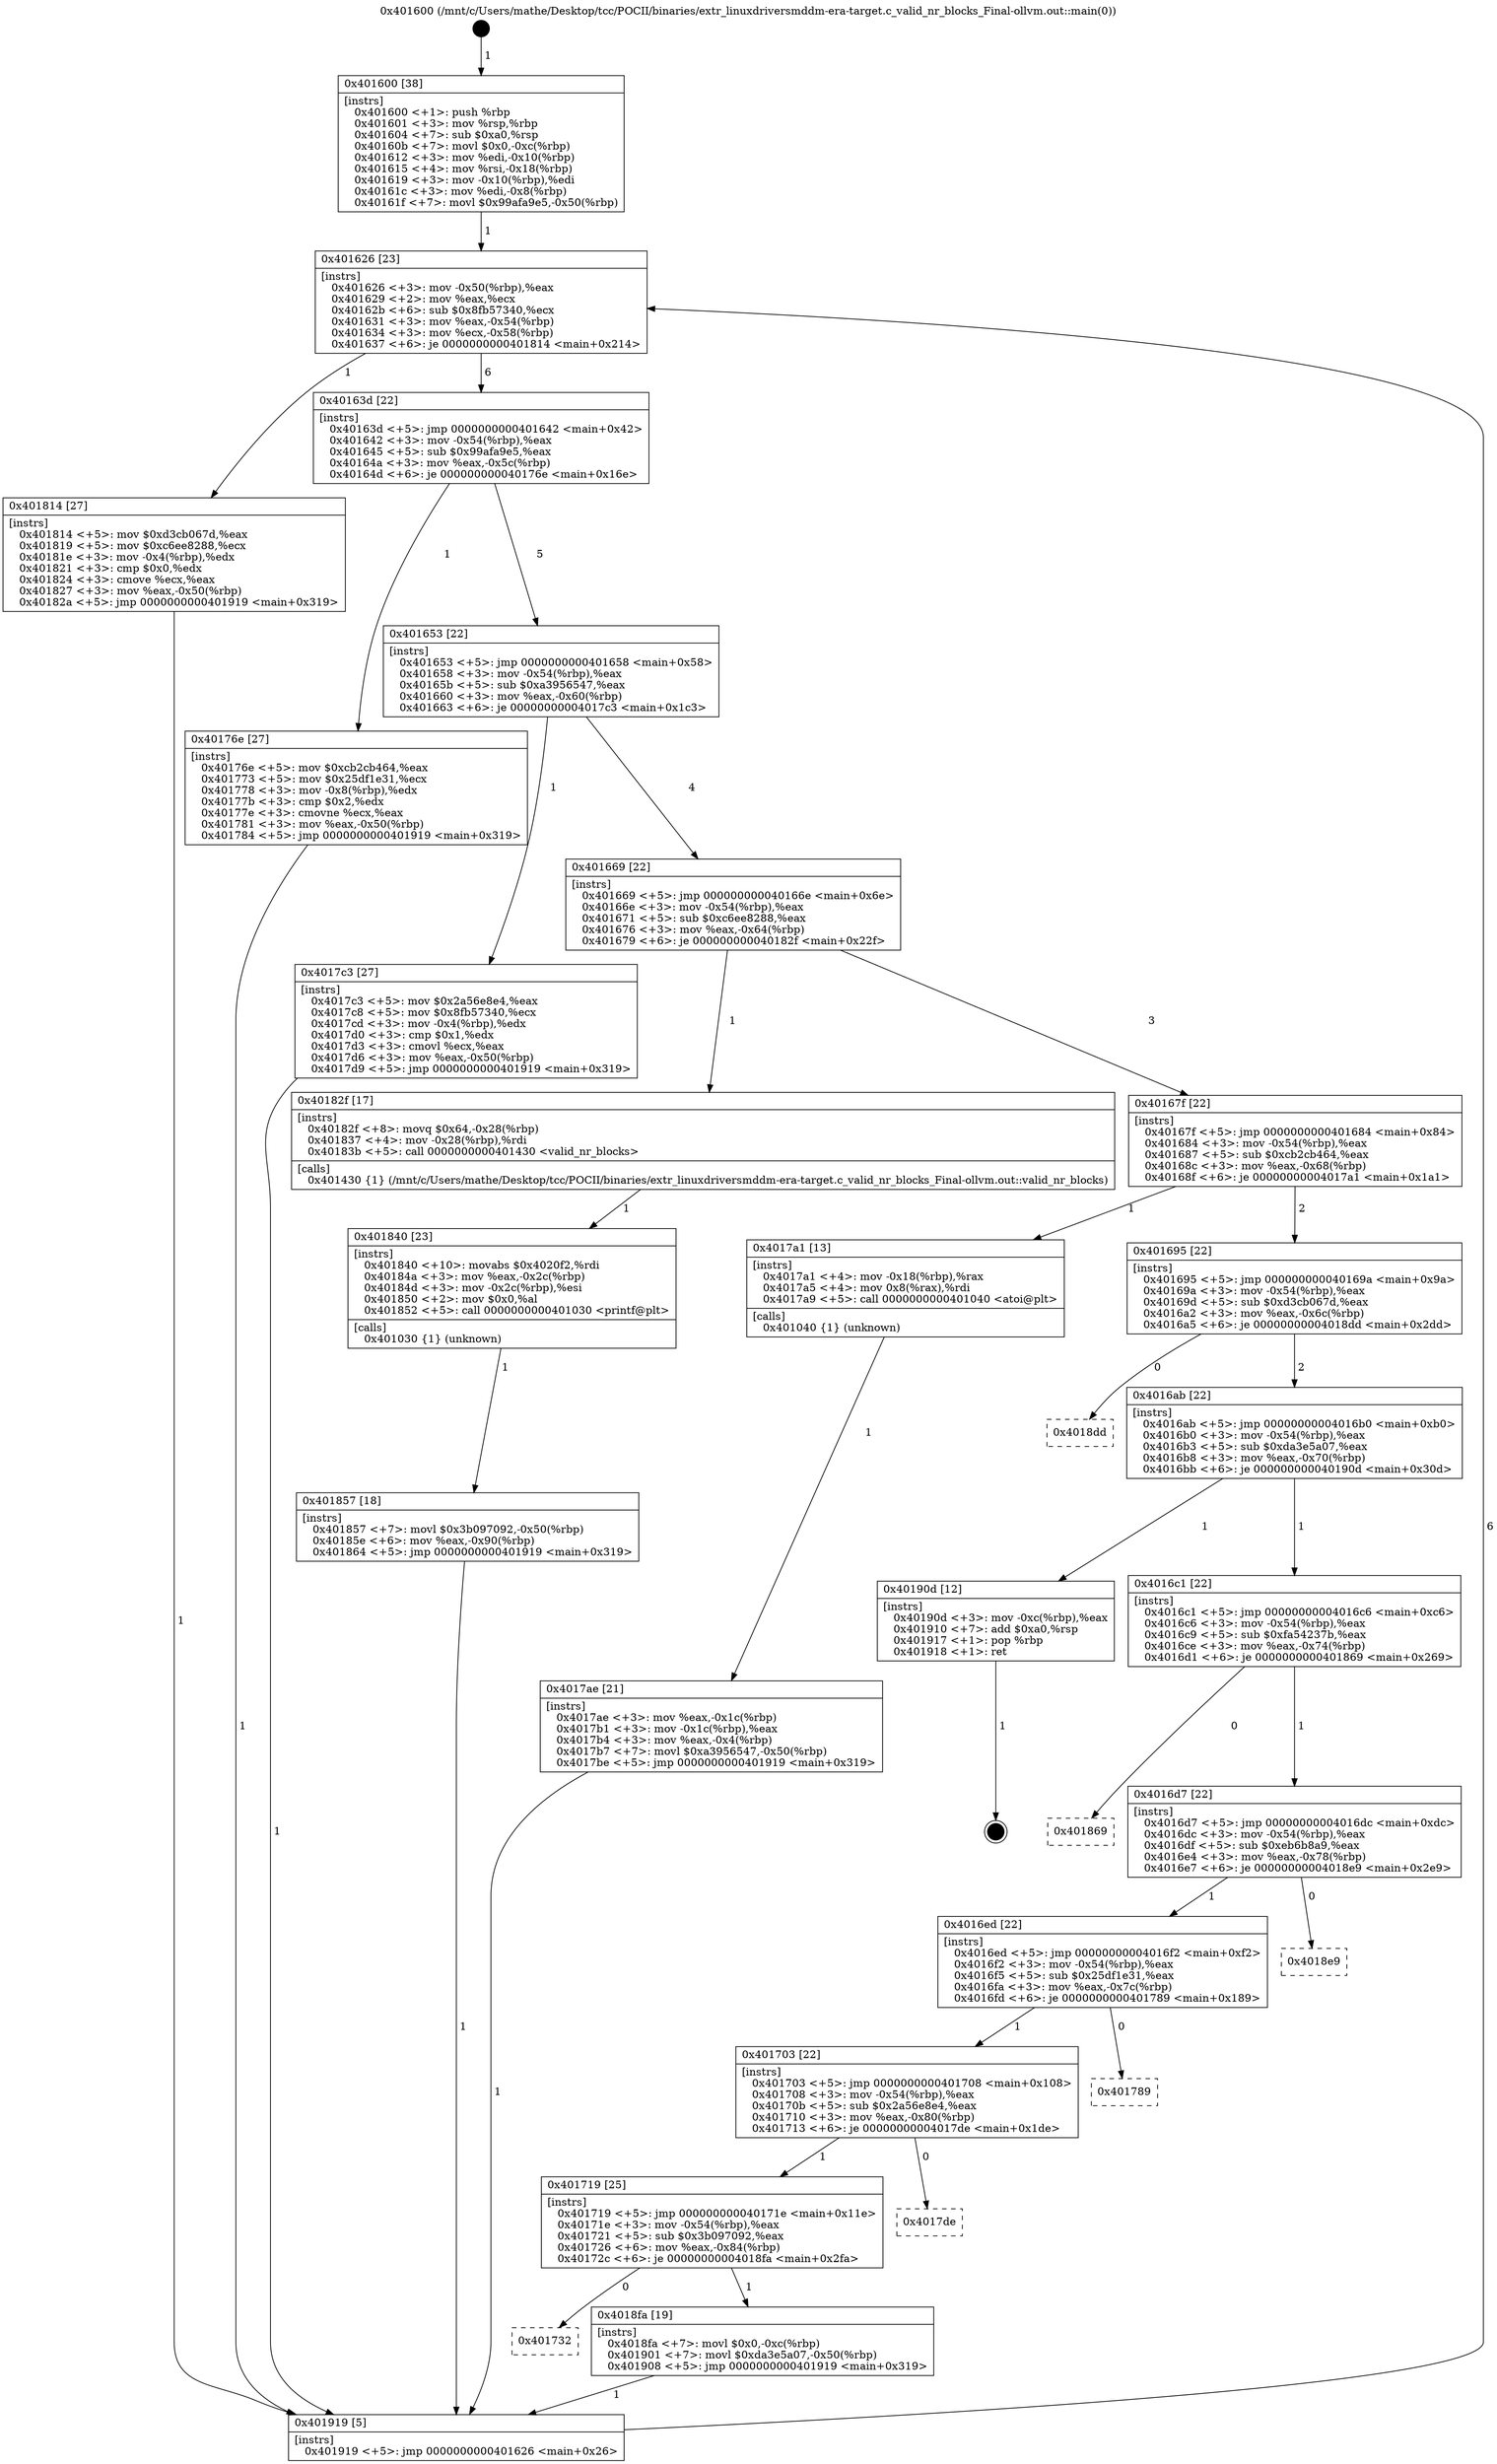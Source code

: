 digraph "0x401600" {
  label = "0x401600 (/mnt/c/Users/mathe/Desktop/tcc/POCII/binaries/extr_linuxdriversmddm-era-target.c_valid_nr_blocks_Final-ollvm.out::main(0))"
  labelloc = "t"
  node[shape=record]

  Entry [label="",width=0.3,height=0.3,shape=circle,fillcolor=black,style=filled]
  "0x401626" [label="{
     0x401626 [23]\l
     | [instrs]\l
     &nbsp;&nbsp;0x401626 \<+3\>: mov -0x50(%rbp),%eax\l
     &nbsp;&nbsp;0x401629 \<+2\>: mov %eax,%ecx\l
     &nbsp;&nbsp;0x40162b \<+6\>: sub $0x8fb57340,%ecx\l
     &nbsp;&nbsp;0x401631 \<+3\>: mov %eax,-0x54(%rbp)\l
     &nbsp;&nbsp;0x401634 \<+3\>: mov %ecx,-0x58(%rbp)\l
     &nbsp;&nbsp;0x401637 \<+6\>: je 0000000000401814 \<main+0x214\>\l
  }"]
  "0x401814" [label="{
     0x401814 [27]\l
     | [instrs]\l
     &nbsp;&nbsp;0x401814 \<+5\>: mov $0xd3cb067d,%eax\l
     &nbsp;&nbsp;0x401819 \<+5\>: mov $0xc6ee8288,%ecx\l
     &nbsp;&nbsp;0x40181e \<+3\>: mov -0x4(%rbp),%edx\l
     &nbsp;&nbsp;0x401821 \<+3\>: cmp $0x0,%edx\l
     &nbsp;&nbsp;0x401824 \<+3\>: cmove %ecx,%eax\l
     &nbsp;&nbsp;0x401827 \<+3\>: mov %eax,-0x50(%rbp)\l
     &nbsp;&nbsp;0x40182a \<+5\>: jmp 0000000000401919 \<main+0x319\>\l
  }"]
  "0x40163d" [label="{
     0x40163d [22]\l
     | [instrs]\l
     &nbsp;&nbsp;0x40163d \<+5\>: jmp 0000000000401642 \<main+0x42\>\l
     &nbsp;&nbsp;0x401642 \<+3\>: mov -0x54(%rbp),%eax\l
     &nbsp;&nbsp;0x401645 \<+5\>: sub $0x99afa9e5,%eax\l
     &nbsp;&nbsp;0x40164a \<+3\>: mov %eax,-0x5c(%rbp)\l
     &nbsp;&nbsp;0x40164d \<+6\>: je 000000000040176e \<main+0x16e\>\l
  }"]
  Exit [label="",width=0.3,height=0.3,shape=circle,fillcolor=black,style=filled,peripheries=2]
  "0x40176e" [label="{
     0x40176e [27]\l
     | [instrs]\l
     &nbsp;&nbsp;0x40176e \<+5\>: mov $0xcb2cb464,%eax\l
     &nbsp;&nbsp;0x401773 \<+5\>: mov $0x25df1e31,%ecx\l
     &nbsp;&nbsp;0x401778 \<+3\>: mov -0x8(%rbp),%edx\l
     &nbsp;&nbsp;0x40177b \<+3\>: cmp $0x2,%edx\l
     &nbsp;&nbsp;0x40177e \<+3\>: cmovne %ecx,%eax\l
     &nbsp;&nbsp;0x401781 \<+3\>: mov %eax,-0x50(%rbp)\l
     &nbsp;&nbsp;0x401784 \<+5\>: jmp 0000000000401919 \<main+0x319\>\l
  }"]
  "0x401653" [label="{
     0x401653 [22]\l
     | [instrs]\l
     &nbsp;&nbsp;0x401653 \<+5\>: jmp 0000000000401658 \<main+0x58\>\l
     &nbsp;&nbsp;0x401658 \<+3\>: mov -0x54(%rbp),%eax\l
     &nbsp;&nbsp;0x40165b \<+5\>: sub $0xa3956547,%eax\l
     &nbsp;&nbsp;0x401660 \<+3\>: mov %eax,-0x60(%rbp)\l
     &nbsp;&nbsp;0x401663 \<+6\>: je 00000000004017c3 \<main+0x1c3\>\l
  }"]
  "0x401919" [label="{
     0x401919 [5]\l
     | [instrs]\l
     &nbsp;&nbsp;0x401919 \<+5\>: jmp 0000000000401626 \<main+0x26\>\l
  }"]
  "0x401600" [label="{
     0x401600 [38]\l
     | [instrs]\l
     &nbsp;&nbsp;0x401600 \<+1\>: push %rbp\l
     &nbsp;&nbsp;0x401601 \<+3\>: mov %rsp,%rbp\l
     &nbsp;&nbsp;0x401604 \<+7\>: sub $0xa0,%rsp\l
     &nbsp;&nbsp;0x40160b \<+7\>: movl $0x0,-0xc(%rbp)\l
     &nbsp;&nbsp;0x401612 \<+3\>: mov %edi,-0x10(%rbp)\l
     &nbsp;&nbsp;0x401615 \<+4\>: mov %rsi,-0x18(%rbp)\l
     &nbsp;&nbsp;0x401619 \<+3\>: mov -0x10(%rbp),%edi\l
     &nbsp;&nbsp;0x40161c \<+3\>: mov %edi,-0x8(%rbp)\l
     &nbsp;&nbsp;0x40161f \<+7\>: movl $0x99afa9e5,-0x50(%rbp)\l
  }"]
  "0x401732" [label="{
     0x401732\l
  }", style=dashed]
  "0x4017c3" [label="{
     0x4017c3 [27]\l
     | [instrs]\l
     &nbsp;&nbsp;0x4017c3 \<+5\>: mov $0x2a56e8e4,%eax\l
     &nbsp;&nbsp;0x4017c8 \<+5\>: mov $0x8fb57340,%ecx\l
     &nbsp;&nbsp;0x4017cd \<+3\>: mov -0x4(%rbp),%edx\l
     &nbsp;&nbsp;0x4017d0 \<+3\>: cmp $0x1,%edx\l
     &nbsp;&nbsp;0x4017d3 \<+3\>: cmovl %ecx,%eax\l
     &nbsp;&nbsp;0x4017d6 \<+3\>: mov %eax,-0x50(%rbp)\l
     &nbsp;&nbsp;0x4017d9 \<+5\>: jmp 0000000000401919 \<main+0x319\>\l
  }"]
  "0x401669" [label="{
     0x401669 [22]\l
     | [instrs]\l
     &nbsp;&nbsp;0x401669 \<+5\>: jmp 000000000040166e \<main+0x6e\>\l
     &nbsp;&nbsp;0x40166e \<+3\>: mov -0x54(%rbp),%eax\l
     &nbsp;&nbsp;0x401671 \<+5\>: sub $0xc6ee8288,%eax\l
     &nbsp;&nbsp;0x401676 \<+3\>: mov %eax,-0x64(%rbp)\l
     &nbsp;&nbsp;0x401679 \<+6\>: je 000000000040182f \<main+0x22f\>\l
  }"]
  "0x4018fa" [label="{
     0x4018fa [19]\l
     | [instrs]\l
     &nbsp;&nbsp;0x4018fa \<+7\>: movl $0x0,-0xc(%rbp)\l
     &nbsp;&nbsp;0x401901 \<+7\>: movl $0xda3e5a07,-0x50(%rbp)\l
     &nbsp;&nbsp;0x401908 \<+5\>: jmp 0000000000401919 \<main+0x319\>\l
  }"]
  "0x40182f" [label="{
     0x40182f [17]\l
     | [instrs]\l
     &nbsp;&nbsp;0x40182f \<+8\>: movq $0x64,-0x28(%rbp)\l
     &nbsp;&nbsp;0x401837 \<+4\>: mov -0x28(%rbp),%rdi\l
     &nbsp;&nbsp;0x40183b \<+5\>: call 0000000000401430 \<valid_nr_blocks\>\l
     | [calls]\l
     &nbsp;&nbsp;0x401430 \{1\} (/mnt/c/Users/mathe/Desktop/tcc/POCII/binaries/extr_linuxdriversmddm-era-target.c_valid_nr_blocks_Final-ollvm.out::valid_nr_blocks)\l
  }"]
  "0x40167f" [label="{
     0x40167f [22]\l
     | [instrs]\l
     &nbsp;&nbsp;0x40167f \<+5\>: jmp 0000000000401684 \<main+0x84\>\l
     &nbsp;&nbsp;0x401684 \<+3\>: mov -0x54(%rbp),%eax\l
     &nbsp;&nbsp;0x401687 \<+5\>: sub $0xcb2cb464,%eax\l
     &nbsp;&nbsp;0x40168c \<+3\>: mov %eax,-0x68(%rbp)\l
     &nbsp;&nbsp;0x40168f \<+6\>: je 00000000004017a1 \<main+0x1a1\>\l
  }"]
  "0x401719" [label="{
     0x401719 [25]\l
     | [instrs]\l
     &nbsp;&nbsp;0x401719 \<+5\>: jmp 000000000040171e \<main+0x11e\>\l
     &nbsp;&nbsp;0x40171e \<+3\>: mov -0x54(%rbp),%eax\l
     &nbsp;&nbsp;0x401721 \<+5\>: sub $0x3b097092,%eax\l
     &nbsp;&nbsp;0x401726 \<+6\>: mov %eax,-0x84(%rbp)\l
     &nbsp;&nbsp;0x40172c \<+6\>: je 00000000004018fa \<main+0x2fa\>\l
  }"]
  "0x4017a1" [label="{
     0x4017a1 [13]\l
     | [instrs]\l
     &nbsp;&nbsp;0x4017a1 \<+4\>: mov -0x18(%rbp),%rax\l
     &nbsp;&nbsp;0x4017a5 \<+4\>: mov 0x8(%rax),%rdi\l
     &nbsp;&nbsp;0x4017a9 \<+5\>: call 0000000000401040 \<atoi@plt\>\l
     | [calls]\l
     &nbsp;&nbsp;0x401040 \{1\} (unknown)\l
  }"]
  "0x401695" [label="{
     0x401695 [22]\l
     | [instrs]\l
     &nbsp;&nbsp;0x401695 \<+5\>: jmp 000000000040169a \<main+0x9a\>\l
     &nbsp;&nbsp;0x40169a \<+3\>: mov -0x54(%rbp),%eax\l
     &nbsp;&nbsp;0x40169d \<+5\>: sub $0xd3cb067d,%eax\l
     &nbsp;&nbsp;0x4016a2 \<+3\>: mov %eax,-0x6c(%rbp)\l
     &nbsp;&nbsp;0x4016a5 \<+6\>: je 00000000004018dd \<main+0x2dd\>\l
  }"]
  "0x4017ae" [label="{
     0x4017ae [21]\l
     | [instrs]\l
     &nbsp;&nbsp;0x4017ae \<+3\>: mov %eax,-0x1c(%rbp)\l
     &nbsp;&nbsp;0x4017b1 \<+3\>: mov -0x1c(%rbp),%eax\l
     &nbsp;&nbsp;0x4017b4 \<+3\>: mov %eax,-0x4(%rbp)\l
     &nbsp;&nbsp;0x4017b7 \<+7\>: movl $0xa3956547,-0x50(%rbp)\l
     &nbsp;&nbsp;0x4017be \<+5\>: jmp 0000000000401919 \<main+0x319\>\l
  }"]
  "0x401840" [label="{
     0x401840 [23]\l
     | [instrs]\l
     &nbsp;&nbsp;0x401840 \<+10\>: movabs $0x4020f2,%rdi\l
     &nbsp;&nbsp;0x40184a \<+3\>: mov %eax,-0x2c(%rbp)\l
     &nbsp;&nbsp;0x40184d \<+3\>: mov -0x2c(%rbp),%esi\l
     &nbsp;&nbsp;0x401850 \<+2\>: mov $0x0,%al\l
     &nbsp;&nbsp;0x401852 \<+5\>: call 0000000000401030 \<printf@plt\>\l
     | [calls]\l
     &nbsp;&nbsp;0x401030 \{1\} (unknown)\l
  }"]
  "0x401857" [label="{
     0x401857 [18]\l
     | [instrs]\l
     &nbsp;&nbsp;0x401857 \<+7\>: movl $0x3b097092,-0x50(%rbp)\l
     &nbsp;&nbsp;0x40185e \<+6\>: mov %eax,-0x90(%rbp)\l
     &nbsp;&nbsp;0x401864 \<+5\>: jmp 0000000000401919 \<main+0x319\>\l
  }"]
  "0x4017de" [label="{
     0x4017de\l
  }", style=dashed]
  "0x4018dd" [label="{
     0x4018dd\l
  }", style=dashed]
  "0x4016ab" [label="{
     0x4016ab [22]\l
     | [instrs]\l
     &nbsp;&nbsp;0x4016ab \<+5\>: jmp 00000000004016b0 \<main+0xb0\>\l
     &nbsp;&nbsp;0x4016b0 \<+3\>: mov -0x54(%rbp),%eax\l
     &nbsp;&nbsp;0x4016b3 \<+5\>: sub $0xda3e5a07,%eax\l
     &nbsp;&nbsp;0x4016b8 \<+3\>: mov %eax,-0x70(%rbp)\l
     &nbsp;&nbsp;0x4016bb \<+6\>: je 000000000040190d \<main+0x30d\>\l
  }"]
  "0x401703" [label="{
     0x401703 [22]\l
     | [instrs]\l
     &nbsp;&nbsp;0x401703 \<+5\>: jmp 0000000000401708 \<main+0x108\>\l
     &nbsp;&nbsp;0x401708 \<+3\>: mov -0x54(%rbp),%eax\l
     &nbsp;&nbsp;0x40170b \<+5\>: sub $0x2a56e8e4,%eax\l
     &nbsp;&nbsp;0x401710 \<+3\>: mov %eax,-0x80(%rbp)\l
     &nbsp;&nbsp;0x401713 \<+6\>: je 00000000004017de \<main+0x1de\>\l
  }"]
  "0x40190d" [label="{
     0x40190d [12]\l
     | [instrs]\l
     &nbsp;&nbsp;0x40190d \<+3\>: mov -0xc(%rbp),%eax\l
     &nbsp;&nbsp;0x401910 \<+7\>: add $0xa0,%rsp\l
     &nbsp;&nbsp;0x401917 \<+1\>: pop %rbp\l
     &nbsp;&nbsp;0x401918 \<+1\>: ret\l
  }"]
  "0x4016c1" [label="{
     0x4016c1 [22]\l
     | [instrs]\l
     &nbsp;&nbsp;0x4016c1 \<+5\>: jmp 00000000004016c6 \<main+0xc6\>\l
     &nbsp;&nbsp;0x4016c6 \<+3\>: mov -0x54(%rbp),%eax\l
     &nbsp;&nbsp;0x4016c9 \<+5\>: sub $0xfa54237b,%eax\l
     &nbsp;&nbsp;0x4016ce \<+3\>: mov %eax,-0x74(%rbp)\l
     &nbsp;&nbsp;0x4016d1 \<+6\>: je 0000000000401869 \<main+0x269\>\l
  }"]
  "0x401789" [label="{
     0x401789\l
  }", style=dashed]
  "0x401869" [label="{
     0x401869\l
  }", style=dashed]
  "0x4016d7" [label="{
     0x4016d7 [22]\l
     | [instrs]\l
     &nbsp;&nbsp;0x4016d7 \<+5\>: jmp 00000000004016dc \<main+0xdc\>\l
     &nbsp;&nbsp;0x4016dc \<+3\>: mov -0x54(%rbp),%eax\l
     &nbsp;&nbsp;0x4016df \<+5\>: sub $0xeb6b8a9,%eax\l
     &nbsp;&nbsp;0x4016e4 \<+3\>: mov %eax,-0x78(%rbp)\l
     &nbsp;&nbsp;0x4016e7 \<+6\>: je 00000000004018e9 \<main+0x2e9\>\l
  }"]
  "0x4016ed" [label="{
     0x4016ed [22]\l
     | [instrs]\l
     &nbsp;&nbsp;0x4016ed \<+5\>: jmp 00000000004016f2 \<main+0xf2\>\l
     &nbsp;&nbsp;0x4016f2 \<+3\>: mov -0x54(%rbp),%eax\l
     &nbsp;&nbsp;0x4016f5 \<+5\>: sub $0x25df1e31,%eax\l
     &nbsp;&nbsp;0x4016fa \<+3\>: mov %eax,-0x7c(%rbp)\l
     &nbsp;&nbsp;0x4016fd \<+6\>: je 0000000000401789 \<main+0x189\>\l
  }"]
  "0x4018e9" [label="{
     0x4018e9\l
  }", style=dashed]
  Entry -> "0x401600" [label=" 1"]
  "0x401626" -> "0x401814" [label=" 1"]
  "0x401626" -> "0x40163d" [label=" 6"]
  "0x40190d" -> Exit [label=" 1"]
  "0x40163d" -> "0x40176e" [label=" 1"]
  "0x40163d" -> "0x401653" [label=" 5"]
  "0x40176e" -> "0x401919" [label=" 1"]
  "0x401600" -> "0x401626" [label=" 1"]
  "0x401919" -> "0x401626" [label=" 6"]
  "0x4018fa" -> "0x401919" [label=" 1"]
  "0x401653" -> "0x4017c3" [label=" 1"]
  "0x401653" -> "0x401669" [label=" 4"]
  "0x401719" -> "0x401732" [label=" 0"]
  "0x401669" -> "0x40182f" [label=" 1"]
  "0x401669" -> "0x40167f" [label=" 3"]
  "0x401719" -> "0x4018fa" [label=" 1"]
  "0x40167f" -> "0x4017a1" [label=" 1"]
  "0x40167f" -> "0x401695" [label=" 2"]
  "0x4017a1" -> "0x4017ae" [label=" 1"]
  "0x4017ae" -> "0x401919" [label=" 1"]
  "0x4017c3" -> "0x401919" [label=" 1"]
  "0x401814" -> "0x401919" [label=" 1"]
  "0x40182f" -> "0x401840" [label=" 1"]
  "0x401840" -> "0x401857" [label=" 1"]
  "0x401857" -> "0x401919" [label=" 1"]
  "0x401703" -> "0x401719" [label=" 1"]
  "0x401695" -> "0x4018dd" [label=" 0"]
  "0x401695" -> "0x4016ab" [label=" 2"]
  "0x401703" -> "0x4017de" [label=" 0"]
  "0x4016ab" -> "0x40190d" [label=" 1"]
  "0x4016ab" -> "0x4016c1" [label=" 1"]
  "0x4016ed" -> "0x401703" [label=" 1"]
  "0x4016c1" -> "0x401869" [label=" 0"]
  "0x4016c1" -> "0x4016d7" [label=" 1"]
  "0x4016ed" -> "0x401789" [label=" 0"]
  "0x4016d7" -> "0x4018e9" [label=" 0"]
  "0x4016d7" -> "0x4016ed" [label=" 1"]
}
